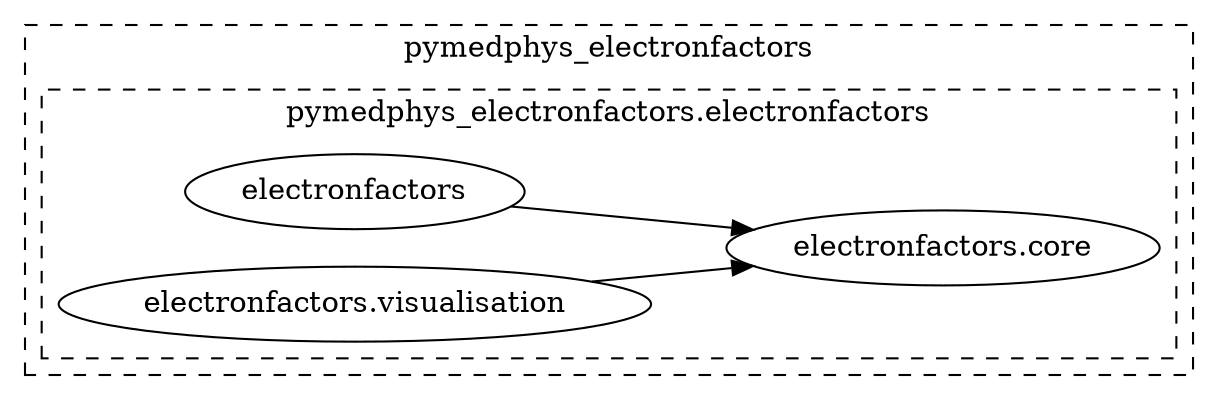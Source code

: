 strict digraph  {
    rankdir = LR;

    subgraph cluster_0 {
        
        label = "pymedphys_electronfactors";
        style = dashed;

        subgraph cluster_1 {
            { rank = same; "pymedphys_electronfactors.electronfactors.core"; }
            { rank = same; "pymedphys_electronfactors.electronfactors"; "pymedphys_electronfactors.electronfactors.visualisation"; }

            label = "pymedphys_electronfactors.electronfactors"
        }
    }

    "pymedphys_electronfactors.electronfactors.core" [label="electronfactors.core"];
    "pymedphys_electronfactors.electronfactors.visualisation" [label="electronfactors.visualisation"];
    "pymedphys_electronfactors.electronfactors" [label="electronfactors"];

    "pymedphys_electronfactors.electronfactors" -> "pymedphys_electronfactors.electronfactors.core";
    "pymedphys_electronfactors.electronfactors" -> "pymedphys_electronfactors.electronfactors.core";
    "pymedphys_electronfactors.electronfactors.visualisation" -> "pymedphys_electronfactors.electronfactors.core";
    "pymedphys_electronfactors.electronfactors.visualisation" -> "pymedphys_electronfactors.electronfactors.core";
}
